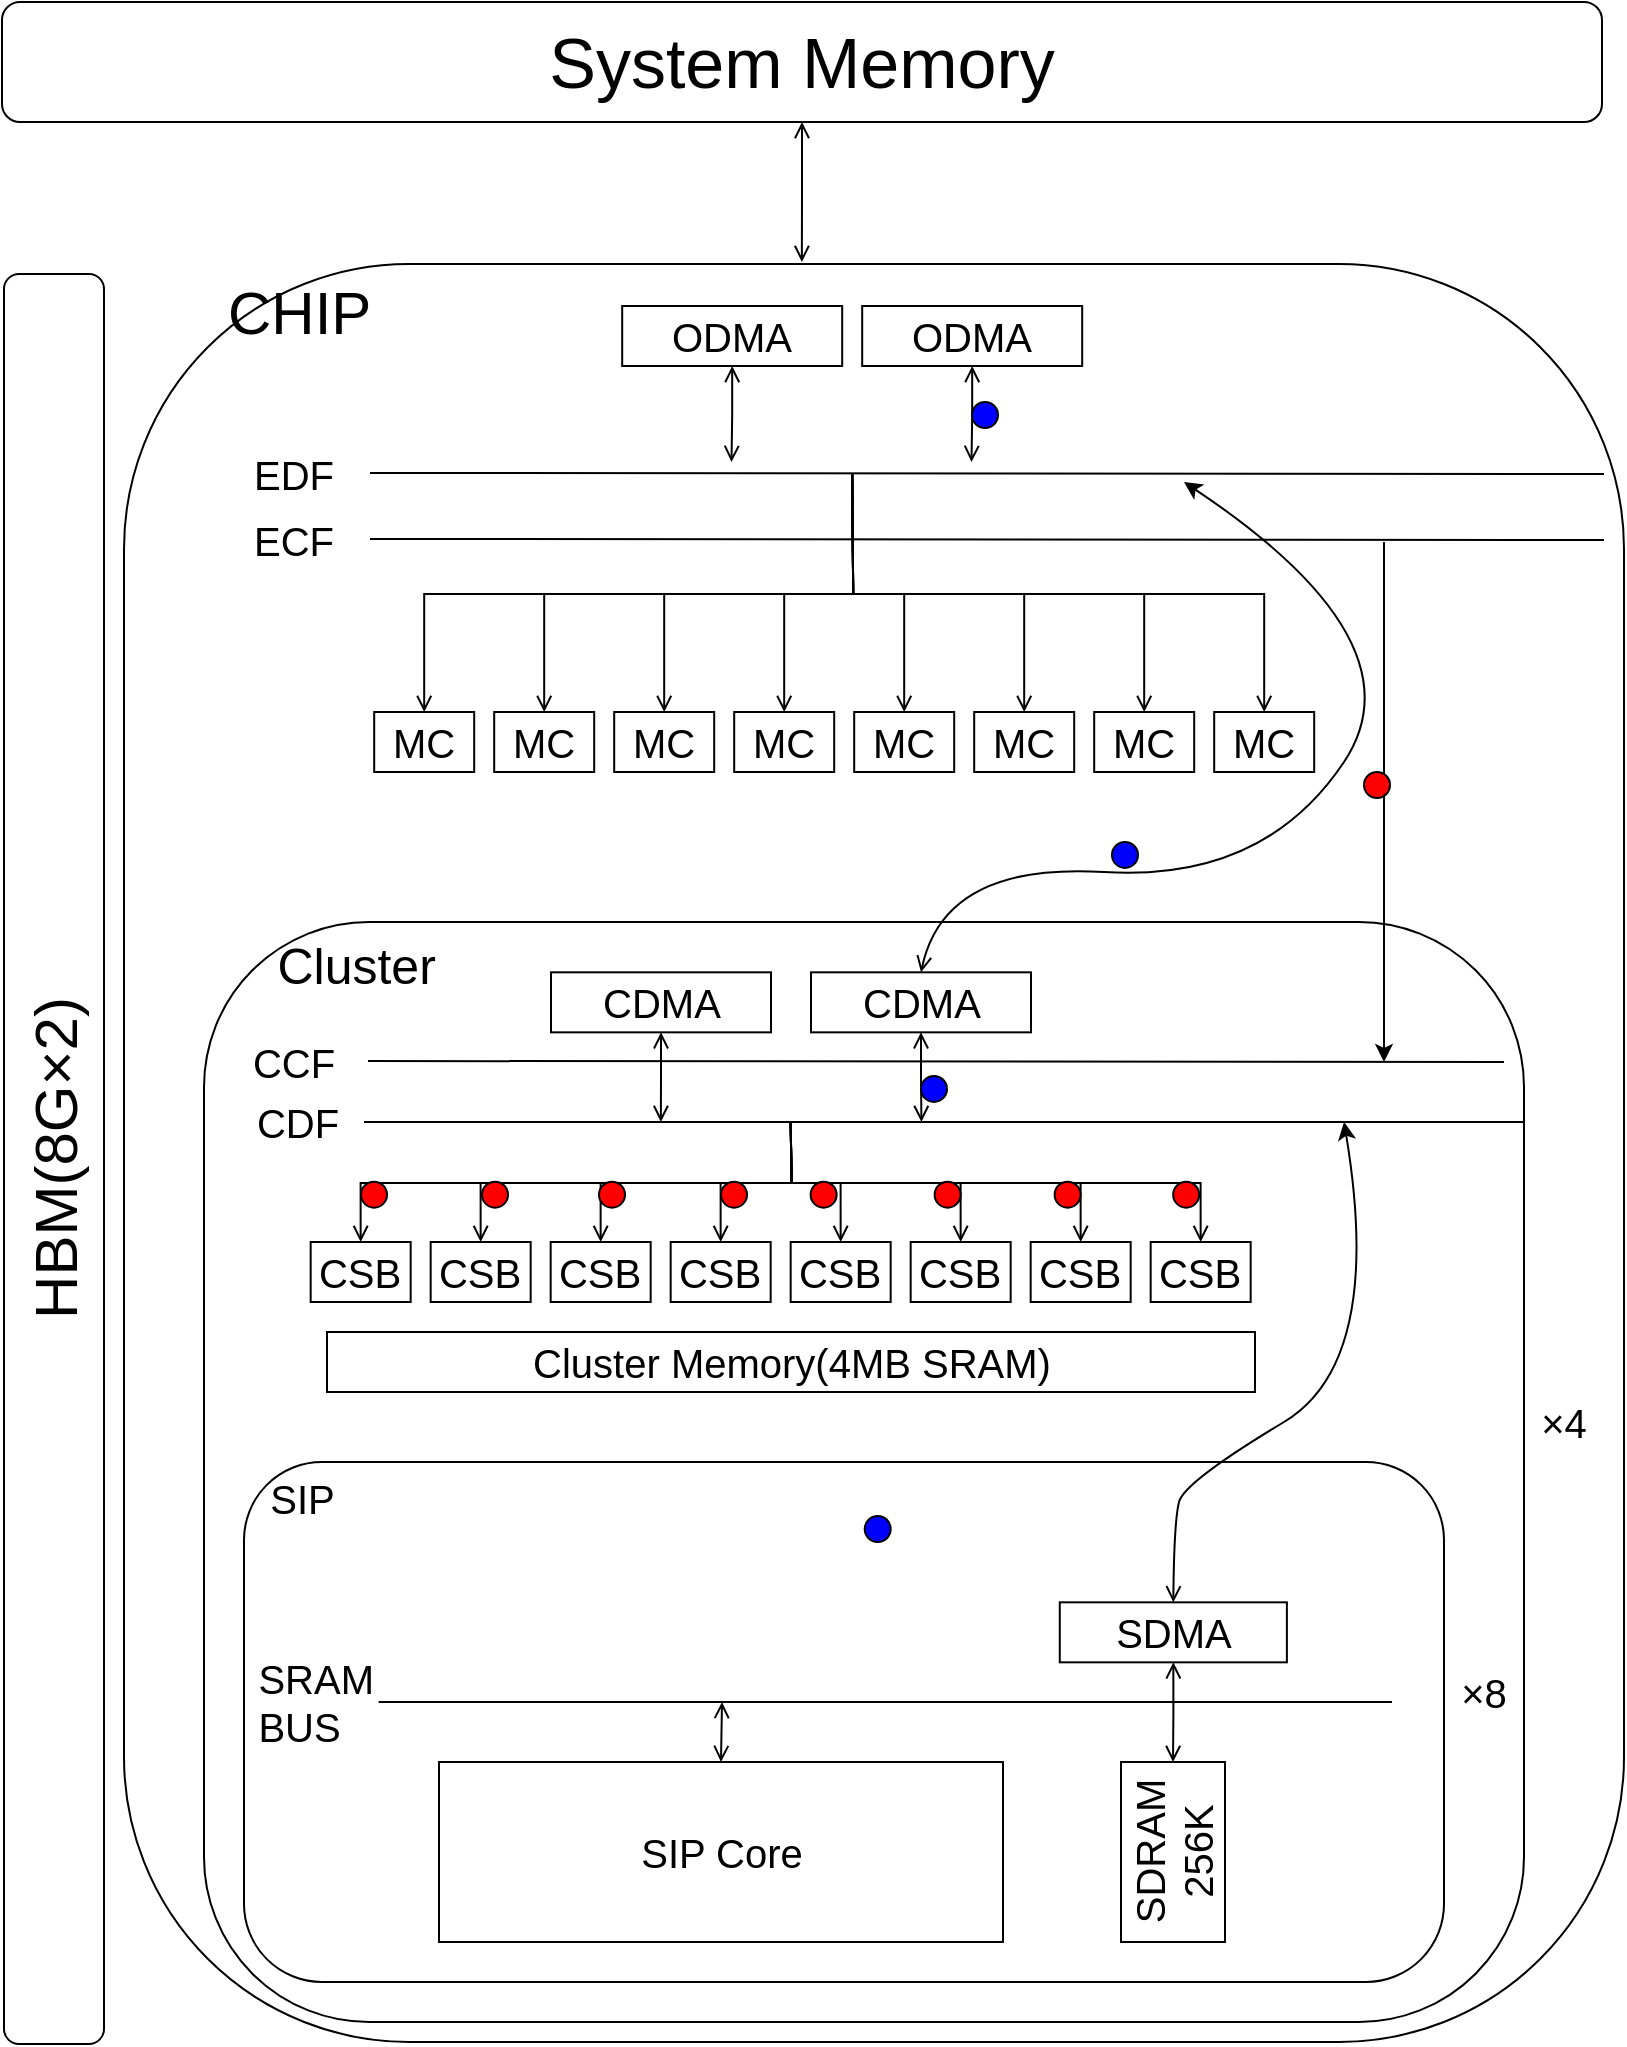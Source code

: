 <mxfile pages="1" version="11.1.5" type="github"><diagram name="Page-1" id="7e0a89b8-554c-2b80-1dc8-d5c74ca68de4"><mxGraphModel dx="1117" dy="824" grid="1" gridSize="10" guides="1" tooltips="1" connect="1" arrows="1" fold="1" page="1" pageScale="1" pageWidth="1100" pageHeight="850" background="#ffffff" math="0" shadow="0"><root><mxCell id="0"/><mxCell id="1" parent="0"/><mxCell id="fnxAtJlPScLC8XFcpCaT-400" value="&lt;font style=&quot;font-size: 30px&quot;&gt;&amp;nbsp; &amp;nbsp; &amp;nbsp; CHIP&lt;/font&gt;" style="rounded=1;whiteSpace=wrap;html=1;align=left;verticalAlign=top;fontSize=25;arcSize=19;" vertex="1" parent="1"><mxGeometry x="680" y="171" width="750" height="889" as="geometry"/></mxCell><mxCell id="fnxAtJlPScLC8XFcpCaT-1179" value="&lt;font style=&quot;font-size: 25px;&quot;&gt;&amp;nbsp; &amp;nbsp; &amp;nbsp;Cluster&lt;/font&gt;" style="rounded=1;whiteSpace=wrap;html=1;align=left;verticalAlign=top;fontSize=25;" vertex="1" parent="1"><mxGeometry x="720" y="500" width="660" height="550" as="geometry"/></mxCell><mxCell id="fnxAtJlPScLC8XFcpCaT-349" style="edgeStyle=orthogonalEdgeStyle;rounded=0;orthogonalLoop=1;jettySize=auto;html=1;exitX=0.5;exitY=0;exitDx=0;exitDy=0;startArrow=open;startFill=0;endArrow=none;endFill=0;strokeColor=#000000;fontSize=20;" edge="1" parent="1" source="fnxAtJlPScLC8XFcpCaT-285"><mxGeometry relative="1" as="geometry"><mxPoint x="1013.333" y="600" as="targetPoint"/></mxGeometry></mxCell><mxCell id="fnxAtJlPScLC8XFcpCaT-285" value="CSB" style="rounded=0;whiteSpace=wrap;html=1;align=center;fontSize=20;" vertex="1" parent="1"><mxGeometry x="773.333" y="660" width="50" height="30" as="geometry"/></mxCell><mxCell id="fnxAtJlPScLC8XFcpCaT-350" style="edgeStyle=orthogonalEdgeStyle;rounded=0;orthogonalLoop=1;jettySize=auto;html=1;exitX=0.5;exitY=0;exitDx=0;exitDy=0;startArrow=open;startFill=0;endArrow=none;endFill=0;strokeColor=#000000;fontSize=20;" edge="1" parent="1" source="fnxAtJlPScLC8XFcpCaT-290"><mxGeometry relative="1" as="geometry"><mxPoint x="1013.333" y="600" as="targetPoint"/></mxGeometry></mxCell><mxCell id="fnxAtJlPScLC8XFcpCaT-290" value="CSB" style="rounded=0;whiteSpace=wrap;html=1;align=center;fontSize=20;" vertex="1" parent="1"><mxGeometry x="833.333" y="660" width="50" height="30" as="geometry"/></mxCell><mxCell id="fnxAtJlPScLC8XFcpCaT-351" style="edgeStyle=orthogonalEdgeStyle;rounded=0;orthogonalLoop=1;jettySize=auto;html=1;exitX=0.5;exitY=0;exitDx=0;exitDy=0;startArrow=open;startFill=0;endArrow=none;endFill=0;strokeColor=#000000;fontSize=20;" edge="1" parent="1" source="fnxAtJlPScLC8XFcpCaT-291"><mxGeometry relative="1" as="geometry"><mxPoint x="1013.333" y="600" as="targetPoint"/></mxGeometry></mxCell><mxCell id="fnxAtJlPScLC8XFcpCaT-291" value="CSB" style="rounded=0;whiteSpace=wrap;html=1;align=center;fontSize=20;" vertex="1" parent="1"><mxGeometry x="893.333" y="660" width="50" height="30" as="geometry"/></mxCell><mxCell id="fnxAtJlPScLC8XFcpCaT-352" style="edgeStyle=orthogonalEdgeStyle;rounded=0;orthogonalLoop=1;jettySize=auto;html=1;exitX=0.5;exitY=0;exitDx=0;exitDy=0;startArrow=open;startFill=0;endArrow=none;endFill=0;strokeColor=#000000;fontSize=20;" edge="1" parent="1" source="fnxAtJlPScLC8XFcpCaT-292"><mxGeometry relative="1" as="geometry"><mxPoint x="1013.333" y="600" as="targetPoint"/></mxGeometry></mxCell><mxCell id="fnxAtJlPScLC8XFcpCaT-292" value="CSB" style="rounded=0;whiteSpace=wrap;html=1;align=center;fontSize=20;" vertex="1" parent="1"><mxGeometry x="953.333" y="660" width="50" height="30" as="geometry"/></mxCell><mxCell id="fnxAtJlPScLC8XFcpCaT-353" style="edgeStyle=orthogonalEdgeStyle;rounded=0;orthogonalLoop=1;jettySize=auto;html=1;exitX=0.5;exitY=0;exitDx=0;exitDy=0;startArrow=open;startFill=0;endArrow=none;endFill=0;strokeColor=#000000;fontSize=20;" edge="1" parent="1" source="fnxAtJlPScLC8XFcpCaT-294"><mxGeometry relative="1" as="geometry"><mxPoint x="1013.333" y="600" as="targetPoint"/></mxGeometry></mxCell><mxCell id="fnxAtJlPScLC8XFcpCaT-294" value="CSB" style="rounded=0;whiteSpace=wrap;html=1;align=center;fontSize=20;" vertex="1" parent="1"><mxGeometry x="1013.333" y="660" width="50" height="30" as="geometry"/></mxCell><mxCell id="fnxAtJlPScLC8XFcpCaT-354" style="edgeStyle=orthogonalEdgeStyle;rounded=0;orthogonalLoop=1;jettySize=auto;html=1;exitX=0.5;exitY=0;exitDx=0;exitDy=0;startArrow=open;startFill=0;endArrow=none;endFill=0;strokeColor=#000000;fontSize=20;" edge="1" parent="1" source="fnxAtJlPScLC8XFcpCaT-295"><mxGeometry relative="1" as="geometry"><mxPoint x="1013.333" y="600" as="targetPoint"/></mxGeometry></mxCell><mxCell id="fnxAtJlPScLC8XFcpCaT-295" value="CSB" style="rounded=0;whiteSpace=wrap;html=1;align=center;fontSize=20;" vertex="1" parent="1"><mxGeometry x="1073.333" y="660" width="50" height="30" as="geometry"/></mxCell><mxCell id="fnxAtJlPScLC8XFcpCaT-355" style="edgeStyle=orthogonalEdgeStyle;rounded=0;orthogonalLoop=1;jettySize=auto;html=1;exitX=0.5;exitY=0;exitDx=0;exitDy=0;startArrow=open;startFill=0;endArrow=none;endFill=0;strokeColor=#000000;fontSize=20;" edge="1" parent="1" source="fnxAtJlPScLC8XFcpCaT-296"><mxGeometry relative="1" as="geometry"><mxPoint x="1013.333" y="600" as="targetPoint"/></mxGeometry></mxCell><mxCell id="fnxAtJlPScLC8XFcpCaT-296" value="CSB" style="rounded=0;whiteSpace=wrap;html=1;align=center;fontSize=20;" vertex="1" parent="1"><mxGeometry x="1133.333" y="660" width="50" height="30" as="geometry"/></mxCell><mxCell id="fnxAtJlPScLC8XFcpCaT-356" style="edgeStyle=orthogonalEdgeStyle;rounded=0;orthogonalLoop=1;jettySize=auto;html=1;exitX=0.5;exitY=0;exitDx=0;exitDy=0;startArrow=open;startFill=0;endArrow=none;endFill=0;strokeColor=#000000;fontSize=20;" edge="1" parent="1" source="fnxAtJlPScLC8XFcpCaT-297"><mxGeometry relative="1" as="geometry"><mxPoint x="1013.333" y="600" as="targetPoint"/></mxGeometry></mxCell><mxCell id="fnxAtJlPScLC8XFcpCaT-297" value="CSB" style="rounded=0;whiteSpace=wrap;html=1;align=center;fontSize=20;" vertex="1" parent="1"><mxGeometry x="1193.333" y="660" width="50" height="30" as="geometry"/></mxCell><mxCell id="fnxAtJlPScLC8XFcpCaT-321" style="edgeStyle=orthogonalEdgeStyle;rounded=0;orthogonalLoop=1;jettySize=auto;html=1;exitX=0.5;exitY=0;exitDx=0;exitDy=0;startArrow=open;startFill=0;endArrow=none;endFill=0;strokeColor=#000000;fontSize=20;" edge="1" parent="1" source="fnxAtJlPScLC8XFcpCaT-298"><mxGeometry relative="1" as="geometry"><mxPoint x="1044.095" y="276" as="targetPoint"/></mxGeometry></mxCell><mxCell id="fnxAtJlPScLC8XFcpCaT-298" value="MC" style="rounded=0;whiteSpace=wrap;html=1;align=center;fontSize=20;" vertex="1" parent="1"><mxGeometry x="805.095" y="395" width="50" height="30" as="geometry"/></mxCell><mxCell id="fnxAtJlPScLC8XFcpCaT-325" style="edgeStyle=orthogonalEdgeStyle;rounded=0;orthogonalLoop=1;jettySize=auto;html=1;exitX=0.5;exitY=0;exitDx=0;exitDy=0;startArrow=open;startFill=0;endArrow=none;endFill=0;strokeColor=#000000;fontSize=20;" edge="1" parent="1" source="fnxAtJlPScLC8XFcpCaT-299"><mxGeometry relative="1" as="geometry"><mxPoint x="1044.095" y="276" as="targetPoint"/></mxGeometry></mxCell><mxCell id="fnxAtJlPScLC8XFcpCaT-299" value="MC" style="rounded=0;whiteSpace=wrap;html=1;align=center;fontSize=20;" vertex="1" parent="1"><mxGeometry x="865.095" y="395" width="50" height="30" as="geometry"/></mxCell><mxCell id="fnxAtJlPScLC8XFcpCaT-326" style="edgeStyle=orthogonalEdgeStyle;rounded=0;orthogonalLoop=1;jettySize=auto;html=1;exitX=0.5;exitY=0;exitDx=0;exitDy=0;startArrow=open;startFill=0;endArrow=none;endFill=0;strokeColor=#000000;fontSize=20;" edge="1" parent="1" source="fnxAtJlPScLC8XFcpCaT-300"><mxGeometry relative="1" as="geometry"><mxPoint x="1044.095" y="276" as="targetPoint"/></mxGeometry></mxCell><mxCell id="fnxAtJlPScLC8XFcpCaT-300" value="MC" style="rounded=0;whiteSpace=wrap;html=1;align=center;fontSize=20;" vertex="1" parent="1"><mxGeometry x="925.095" y="395" width="50" height="30" as="geometry"/></mxCell><mxCell id="fnxAtJlPScLC8XFcpCaT-327" style="edgeStyle=orthogonalEdgeStyle;rounded=0;orthogonalLoop=1;jettySize=auto;html=1;exitX=0.5;exitY=0;exitDx=0;exitDy=0;startArrow=open;startFill=0;endArrow=none;endFill=0;strokeColor=#000000;fontSize=20;" edge="1" parent="1" source="fnxAtJlPScLC8XFcpCaT-301"><mxGeometry relative="1" as="geometry"><mxPoint x="1044.095" y="276" as="targetPoint"/></mxGeometry></mxCell><mxCell id="fnxAtJlPScLC8XFcpCaT-301" value="MC" style="rounded=0;whiteSpace=wrap;html=1;align=center;fontSize=20;" vertex="1" parent="1"><mxGeometry x="985.095" y="395" width="50" height="30" as="geometry"/></mxCell><mxCell id="fnxAtJlPScLC8XFcpCaT-328" style="edgeStyle=orthogonalEdgeStyle;rounded=0;orthogonalLoop=1;jettySize=auto;html=1;exitX=0.5;exitY=0;exitDx=0;exitDy=0;startArrow=open;startFill=0;endArrow=none;endFill=0;strokeColor=#000000;fontSize=20;" edge="1" parent="1" source="fnxAtJlPScLC8XFcpCaT-302"><mxGeometry relative="1" as="geometry"><mxPoint x="1044.095" y="276" as="targetPoint"/></mxGeometry></mxCell><mxCell id="fnxAtJlPScLC8XFcpCaT-302" value="MC" style="rounded=0;whiteSpace=wrap;html=1;align=center;fontSize=20;" vertex="1" parent="1"><mxGeometry x="1045.095" y="395" width="50" height="30" as="geometry"/></mxCell><mxCell id="fnxAtJlPScLC8XFcpCaT-329" style="edgeStyle=orthogonalEdgeStyle;rounded=0;orthogonalLoop=1;jettySize=auto;html=1;exitX=0.5;exitY=0;exitDx=0;exitDy=0;startArrow=open;startFill=0;endArrow=none;endFill=0;strokeColor=#000000;fontSize=20;" edge="1" parent="1" source="fnxAtJlPScLC8XFcpCaT-303"><mxGeometry relative="1" as="geometry"><mxPoint x="1044.095" y="276" as="targetPoint"/></mxGeometry></mxCell><mxCell id="fnxAtJlPScLC8XFcpCaT-303" value="MC" style="rounded=0;whiteSpace=wrap;html=1;align=center;fontSize=20;" vertex="1" parent="1"><mxGeometry x="1105.095" y="395" width="50" height="30" as="geometry"/></mxCell><mxCell id="fnxAtJlPScLC8XFcpCaT-330" style="edgeStyle=orthogonalEdgeStyle;rounded=0;orthogonalLoop=1;jettySize=auto;html=1;exitX=0.5;exitY=0;exitDx=0;exitDy=0;startArrow=open;startFill=0;endArrow=none;endFill=0;strokeColor=#000000;fontSize=20;" edge="1" parent="1" source="fnxAtJlPScLC8XFcpCaT-304"><mxGeometry relative="1" as="geometry"><mxPoint x="1044.095" y="276" as="targetPoint"/></mxGeometry></mxCell><mxCell id="fnxAtJlPScLC8XFcpCaT-304" value="MC" style="rounded=0;whiteSpace=wrap;html=1;align=center;fontSize=20;" vertex="1" parent="1"><mxGeometry x="1165.095" y="395" width="50" height="30" as="geometry"/></mxCell><mxCell id="fnxAtJlPScLC8XFcpCaT-322" style="edgeStyle=orthogonalEdgeStyle;rounded=0;orthogonalLoop=1;jettySize=auto;html=1;exitX=0.5;exitY=0;exitDx=0;exitDy=0;startArrow=open;startFill=0;endArrow=none;endFill=0;strokeColor=#000000;fontSize=20;" edge="1" parent="1" source="fnxAtJlPScLC8XFcpCaT-305"><mxGeometry relative="1" as="geometry"><mxPoint x="1044.095" y="276" as="targetPoint"/></mxGeometry></mxCell><mxCell id="fnxAtJlPScLC8XFcpCaT-305" value="MC" style="rounded=0;whiteSpace=wrap;html=1;align=center;fontSize=20;" vertex="1" parent="1"><mxGeometry x="1225.095" y="395" width="50" height="30" as="geometry"/></mxCell><mxCell id="fnxAtJlPScLC8XFcpCaT-307" value="" style="endArrow=none;html=1;strokeColor=#000000;fontSize=20;" edge="1" parent="1"><mxGeometry width="50" height="50" relative="1" as="geometry"><mxPoint x="803" y="275.5" as="sourcePoint"/><mxPoint x="1420" y="276" as="targetPoint"/><Array as="points"/></mxGeometry></mxCell><mxCell id="fnxAtJlPScLC8XFcpCaT-324" value="EDF" style="text;html=1;strokeColor=none;fillColor=none;align=center;verticalAlign=middle;whiteSpace=wrap;rounded=0;fontSize=20;" vertex="1" parent="1"><mxGeometry x="745.095" y="266" width="40" height="20" as="geometry"/></mxCell><mxCell id="fnxAtJlPScLC8XFcpCaT-1190" style="edgeStyle=orthogonalEdgeStyle;rounded=0;orthogonalLoop=1;jettySize=auto;html=1;exitX=0.5;exitY=1;exitDx=0;exitDy=0;startArrow=open;startFill=0;endArrow=open;endFill=0;strokeColor=#000000;fontSize=20;" edge="1" parent="1" source="fnxAtJlPScLC8XFcpCaT-332"><mxGeometry relative="1" as="geometry"><mxPoint x="983.759" y="270" as="targetPoint"/></mxGeometry></mxCell><mxCell id="fnxAtJlPScLC8XFcpCaT-332" value="&lt;font style=&quot;font-size: 20px&quot;&gt;ODMA&lt;/font&gt;" style="rounded=0;whiteSpace=wrap;html=1;align=center;fontSize=20;" vertex="1" parent="1"><mxGeometry x="929.095" y="192" width="110" height="30" as="geometry"/></mxCell><mxCell id="fnxAtJlPScLC8XFcpCaT-1192" style="edgeStyle=orthogonalEdgeStyle;rounded=0;orthogonalLoop=1;jettySize=auto;html=1;exitX=0.5;exitY=1;exitDx=0;exitDy=0;startArrow=open;startFill=0;endArrow=open;endFill=0;strokeColor=#000000;fontSize=20;" edge="1" parent="1" source="fnxAtJlPScLC8XFcpCaT-336"><mxGeometry relative="1" as="geometry"><mxPoint x="1103.759" y="270" as="targetPoint"/></mxGeometry></mxCell><mxCell id="fnxAtJlPScLC8XFcpCaT-336" value="&lt;font style=&quot;font-size: 20px&quot;&gt;ODMA&lt;/font&gt;" style="rounded=0;whiteSpace=wrap;html=1;align=center;fontSize=20;" vertex="1" parent="1"><mxGeometry x="1049.095" y="192" width="110" height="30" as="geometry"/></mxCell><mxCell id="fnxAtJlPScLC8XFcpCaT-337" value="" style="endArrow=none;html=1;strokeColor=#000000;fontSize=20;" edge="1" parent="1"><mxGeometry width="50" height="50" relative="1" as="geometry"><mxPoint x="800" y="600" as="sourcePoint"/><mxPoint x="1380" y="600" as="targetPoint"/><Array as="points"/></mxGeometry></mxCell><mxCell id="fnxAtJlPScLC8XFcpCaT-338" value="CDF" style="text;html=1;strokeColor=none;fillColor=none;align=center;verticalAlign=middle;whiteSpace=wrap;rounded=0;fontSize=20;" vertex="1" parent="1"><mxGeometry x="746.833" y="590" width="40" height="20" as="geometry"/></mxCell><mxCell id="fnxAtJlPScLC8XFcpCaT-1232" style="edgeStyle=orthogonalEdgeStyle;rounded=0;orthogonalLoop=1;jettySize=auto;html=1;exitX=0.5;exitY=1;exitDx=0;exitDy=0;startArrow=open;startFill=0;endArrow=open;endFill=0;strokeColor=#000000;fontSize=20;" edge="1" parent="1" source="fnxAtJlPScLC8XFcpCaT-339"><mxGeometry relative="1" as="geometry"><mxPoint x="948.429" y="600" as="targetPoint"/></mxGeometry></mxCell><mxCell id="fnxAtJlPScLC8XFcpCaT-339" value="CDMA" style="rounded=0;whiteSpace=wrap;html=1;align=center;fontSize=20;" vertex="1" parent="1"><mxGeometry x="893.5" y="525.167" width="110" height="30" as="geometry"/></mxCell><mxCell id="fnxAtJlPScLC8XFcpCaT-1233" style="edgeStyle=orthogonalEdgeStyle;rounded=0;orthogonalLoop=1;jettySize=auto;html=1;exitX=0.5;exitY=1;exitDx=0;exitDy=0;startArrow=open;startFill=0;endArrow=open;endFill=0;strokeColor=#000000;fontSize=20;" edge="1" parent="1" source="fnxAtJlPScLC8XFcpCaT-340"><mxGeometry relative="1" as="geometry"><mxPoint x="1078.714" y="600" as="targetPoint"/></mxGeometry></mxCell><mxCell id="fnxAtJlPScLC8XFcpCaT-340" value="CDMA" style="rounded=0;whiteSpace=wrap;html=1;align=center;fontSize=20;" vertex="1" parent="1"><mxGeometry x="1023.5" y="525.167" width="110" height="30" as="geometry"/></mxCell><mxCell id="fnxAtJlPScLC8XFcpCaT-402" value="Cluster Memory(4MB SRAM)" style="rounded=0;whiteSpace=wrap;html=1;align=center;fontSize=20;" vertex="1" parent="1"><mxGeometry x="781.5" y="705" width="464" height="30" as="geometry"/></mxCell><mxCell id="fnxAtJlPScLC8XFcpCaT-1181" value="&lt;font style=&quot;font-size: 30px&quot;&gt;HBM(8G×2)&lt;/font&gt;" style="rounded=1;whiteSpace=wrap;html=1;align=center;direction=east;flipV=0;horizontal=0;fontSize=25;" vertex="1" parent="1"><mxGeometry x="620" y="176" width="50" height="885" as="geometry"/></mxCell><mxCell id="fnxAtJlPScLC8XFcpCaT-404" value="&lt;font style=&quot;font-size: 20px;&quot;&gt;&amp;nbsp; SIP&lt;/font&gt;" style="rounded=1;whiteSpace=wrap;html=1;align=left;verticalAlign=top;fontSize=20;" vertex="1" parent="1"><mxGeometry x="740" y="770" width="600" height="260" as="geometry"/></mxCell><mxCell id="fnxAtJlPScLC8XFcpCaT-1243" style="edgeStyle=orthogonalEdgeStyle;rounded=0;orthogonalLoop=1;jettySize=auto;html=1;exitX=0.5;exitY=1;exitDx=0;exitDy=0;entryX=0.5;entryY=0;entryDx=0;entryDy=0;startArrow=open;startFill=0;endArrow=open;endFill=0;strokeColor=#000000;fontSize=20;" edge="1" parent="1" source="fnxAtJlPScLC8XFcpCaT-361" target="fnxAtJlPScLC8XFcpCaT-369"><mxGeometry relative="1" as="geometry"/></mxCell><mxCell id="fnxAtJlPScLC8XFcpCaT-361" value="SDMA" style="rounded=0;whiteSpace=wrap;html=1;align=center;fontSize=20;" vertex="1" parent="1"><mxGeometry x="1147.888" y="840.167" width="113.557" height="30" as="geometry"/></mxCell><mxCell id="fnxAtJlPScLC8XFcpCaT-369" value="SDRAM&lt;br&gt;256K" style="rounded=0;whiteSpace=wrap;html=1;align=center;fontSize=20;horizontal=0;" vertex="1" parent="1"><mxGeometry x="1178.5" y="920" width="52" height="90" as="geometry"/></mxCell><mxCell id="fnxAtJlPScLC8XFcpCaT-378" value="" style="endArrow=none;html=1;strokeColor=#000000;fontSize=20;" edge="1" parent="1"><mxGeometry width="50" height="50" relative="1" as="geometry"><mxPoint x="807.293" y="890" as="sourcePoint"/><mxPoint x="1313.999" y="890" as="targetPoint"/><Array as="points"/></mxGeometry></mxCell><mxCell id="fnxAtJlPScLC8XFcpCaT-381" value="&lt;div style=&quot;text-align: justify&quot;&gt;&lt;span&gt;SRAM&lt;/span&gt;&lt;/div&gt;&lt;div style=&quot;text-align: justify&quot;&gt;&lt;span&gt;BUS&lt;/span&gt;&lt;/div&gt;" style="text;html=1;strokeColor=none;fillColor=none;align=right;verticalAlign=middle;whiteSpace=wrap;rounded=0;fontSize=20;" vertex="1" parent="1"><mxGeometry x="766" y="880" width="41.293" height="20" as="geometry"/></mxCell><mxCell id="fnxAtJlPScLC8XFcpCaT-1183" value="×8" style="text;html=1;strokeColor=none;fillColor=none;align=center;verticalAlign=middle;whiteSpace=wrap;rounded=0;fontSize=20;" vertex="1" parent="1"><mxGeometry x="1340" y="875" width="40" height="20" as="geometry"/></mxCell><mxCell id="fnxAtJlPScLC8XFcpCaT-1184" value="×4" style="text;html=1;strokeColor=none;fillColor=none;align=center;verticalAlign=middle;whiteSpace=wrap;rounded=0;fontSize=20;" vertex="1" parent="1"><mxGeometry x="1380" y="740" width="40" height="20" as="geometry"/></mxCell><mxCell id="fnxAtJlPScLC8XFcpCaT-1193" style="edgeStyle=orthogonalEdgeStyle;rounded=0;orthogonalLoop=1;jettySize=auto;html=1;exitX=0.5;exitY=1;exitDx=0;exitDy=0;startArrow=open;startFill=0;endArrow=open;endFill=0;strokeColor=#000000;fontSize=20;" edge="1" parent="1" source="fnxAtJlPScLC8XFcpCaT-1185"><mxGeometry relative="1" as="geometry"><mxPoint x="1018.931" y="170" as="targetPoint"/></mxGeometry></mxCell><mxCell id="fnxAtJlPScLC8XFcpCaT-1185" value="&lt;font style=&quot;font-size: 35px&quot;&gt;System Memory&lt;/font&gt;" style="rounded=1;whiteSpace=wrap;html=1;fontSize=20;align=center;" vertex="1" parent="1"><mxGeometry x="619" y="40" width="800" height="60" as="geometry"/></mxCell><mxCell id="fnxAtJlPScLC8XFcpCaT-1202" value="" style="ellipse;whiteSpace=wrap;html=1;aspect=fixed;fontSize=20;align=center;fillColor=#FF0000;" vertex="1" parent="1"><mxGeometry x="798.5" y="629.849" width="13" height="13" as="geometry"/></mxCell><mxCell id="fnxAtJlPScLC8XFcpCaT-1203" value="" style="ellipse;whiteSpace=wrap;html=1;aspect=fixed;fontSize=20;align=center;fillColor=#FF0000;" vertex="1" parent="1"><mxGeometry x="859" y="629.849" width="13" height="13" as="geometry"/></mxCell><mxCell id="fnxAtJlPScLC8XFcpCaT-1204" value="" style="ellipse;whiteSpace=wrap;html=1;aspect=fixed;fontSize=20;align=center;fillColor=#FF0000;" vertex="1" parent="1"><mxGeometry x="917.5" y="629.849" width="13" height="13" as="geometry"/></mxCell><mxCell id="fnxAtJlPScLC8XFcpCaT-1205" value="" style="ellipse;whiteSpace=wrap;html=1;aspect=fixed;fontSize=20;align=center;fillColor=#FF0000;" vertex="1" parent="1"><mxGeometry x="978.5" y="629.849" width="13" height="13" as="geometry"/></mxCell><mxCell id="fnxAtJlPScLC8XFcpCaT-1206" value="" style="ellipse;whiteSpace=wrap;html=1;aspect=fixed;fontSize=20;align=center;fillColor=#FF0000;" vertex="1" parent="1"><mxGeometry x="1023.317" y="629.849" width="13" height="13" as="geometry"/></mxCell><mxCell id="fnxAtJlPScLC8XFcpCaT-1207" value="" style="ellipse;whiteSpace=wrap;html=1;aspect=fixed;fontSize=20;align=center;fillColor=#FF0000;" vertex="1" parent="1"><mxGeometry x="1085.317" y="629.849" width="13" height="13" as="geometry"/></mxCell><mxCell id="fnxAtJlPScLC8XFcpCaT-1211" value="" style="ellipse;whiteSpace=wrap;html=1;aspect=fixed;fontSize=20;align=center;fillColor=#FF0000;" vertex="1" parent="1"><mxGeometry x="1145.317" y="629.849" width="13" height="13" as="geometry"/></mxCell><mxCell id="fnxAtJlPScLC8XFcpCaT-1212" value="" style="ellipse;whiteSpace=wrap;html=1;aspect=fixed;fontSize=20;align=center;fillColor=#FF0000;" vertex="1" parent="1"><mxGeometry x="1204.587" y="629.849" width="13" height="13" as="geometry"/></mxCell><mxCell id="fnxAtJlPScLC8XFcpCaT-1217" value="" style="endArrow=none;html=1;strokeColor=#000000;fontSize=20;" edge="1" parent="1"><mxGeometry width="50" height="50" relative="1" as="geometry"><mxPoint x="803" y="308.5" as="sourcePoint"/><mxPoint x="1420" y="309" as="targetPoint"/><Array as="points"/></mxGeometry></mxCell><mxCell id="fnxAtJlPScLC8XFcpCaT-1218" value="ECF" style="text;html=1;strokeColor=none;fillColor=none;align=center;verticalAlign=middle;whiteSpace=wrap;rounded=0;fontSize=20;" vertex="1" parent="1"><mxGeometry x="745.095" y="299" width="40" height="20" as="geometry"/></mxCell><mxCell id="fnxAtJlPScLC8XFcpCaT-1219" value="" style="endArrow=classic;html=1;strokeColor=#000000;fontSize=20;" edge="1" parent="1"><mxGeometry width="50" height="50" relative="1" as="geometry"><mxPoint x="1310" y="310" as="sourcePoint"/><mxPoint x="1310" y="570" as="targetPoint"/></mxGeometry></mxCell><mxCell id="fnxAtJlPScLC8XFcpCaT-1222" value="" style="ellipse;whiteSpace=wrap;html=1;aspect=fixed;fontSize=20;align=center;fillColor=#FF0000;" vertex="1" parent="1"><mxGeometry x="1300" y="425" width="13" height="13" as="geometry"/></mxCell><mxCell id="fnxAtJlPScLC8XFcpCaT-1223" value="CCF" style="text;html=1;strokeColor=none;fillColor=none;align=center;verticalAlign=middle;whiteSpace=wrap;rounded=0;fontSize=20;" vertex="1" parent="1"><mxGeometry x="745.333" y="560" width="40" height="20" as="geometry"/></mxCell><mxCell id="fnxAtJlPScLC8XFcpCaT-1224" value="" style="endArrow=none;html=1;strokeColor=#000000;fontSize=20;" edge="1" parent="1"><mxGeometry width="50" height="50" relative="1" as="geometry"><mxPoint x="802" y="569.5" as="sourcePoint"/><mxPoint x="1370" y="570" as="targetPoint"/><Array as="points"/></mxGeometry></mxCell><mxCell id="fnxAtJlPScLC8XFcpCaT-1231" value="" style="ellipse;whiteSpace=wrap;html=1;aspect=fixed;fontSize=20;align=center;fillColor=#0000FF;" vertex="1" parent="1"><mxGeometry x="1104" y="240" width="13" height="13" as="geometry"/></mxCell><mxCell id="fnxAtJlPScLC8XFcpCaT-1234" value="" style="curved=1;endArrow=classic;html=1;strokeColor=#000000;fontSize=20;exitX=0.5;exitY=0;exitDx=0;exitDy=0;startArrow=open;startFill=0;" edge="1" parent="1" source="fnxAtJlPScLC8XFcpCaT-340"><mxGeometry width="50" height="50" relative="1" as="geometry"><mxPoint x="940" y="530" as="sourcePoint"/><mxPoint x="1210" y="280" as="targetPoint"/><Array as="points"><mxPoint x="1090" y="470"/><mxPoint x="1250" y="480"/><mxPoint x="1330" y="360"/></Array></mxGeometry></mxCell><mxCell id="fnxAtJlPScLC8XFcpCaT-1235" value="" style="ellipse;whiteSpace=wrap;html=1;aspect=fixed;fontSize=20;align=center;fillColor=#0000FF;" vertex="1" parent="1"><mxGeometry x="1174" y="459.944" width="13" height="13" as="geometry"/></mxCell><mxCell id="fnxAtJlPScLC8XFcpCaT-1236" value="" style="ellipse;whiteSpace=wrap;html=1;aspect=fixed;fontSize=20;align=center;fillColor=#0000FF;" vertex="1" parent="1"><mxGeometry x="1078.5" y="576.944" width="13" height="13" as="geometry"/></mxCell><mxCell id="fnxAtJlPScLC8XFcpCaT-1237" value="" style="curved=1;endArrow=classic;html=1;strokeColor=#000000;fontSize=20;startArrow=open;startFill=0;exitX=0.5;exitY=0;exitDx=0;exitDy=0;" edge="1" parent="1" source="fnxAtJlPScLC8XFcpCaT-361"><mxGeometry width="50" height="50" relative="1" as="geometry"><mxPoint x="1110" y="810" as="sourcePoint"/><mxPoint x="1290" y="600" as="targetPoint"/><Array as="points"><mxPoint x="1205" y="800"/><mxPoint x="1210" y="780"/><mxPoint x="1310" y="720"/></Array></mxGeometry></mxCell><mxCell id="fnxAtJlPScLC8XFcpCaT-1241" value="" style="ellipse;whiteSpace=wrap;html=1;aspect=fixed;fontSize=20;align=center;fillColor=#0000FF;" vertex="1" parent="1"><mxGeometry x="1050.357" y="797" width="13" height="13" as="geometry"/></mxCell><mxCell id="fnxAtJlPScLC8XFcpCaT-1246" style="edgeStyle=orthogonalEdgeStyle;rounded=0;orthogonalLoop=1;jettySize=auto;html=1;exitX=0.5;exitY=0;exitDx=0;exitDy=0;startArrow=open;startFill=0;endArrow=open;endFill=0;strokeColor=#000000;fontSize=20;" edge="1" parent="1" source="fnxAtJlPScLC8XFcpCaT-1245"><mxGeometry relative="1" as="geometry"><mxPoint x="979" y="890" as="targetPoint"/></mxGeometry></mxCell><mxCell id="fnxAtJlPScLC8XFcpCaT-1245" value="SIP Core" style="rounded=0;whiteSpace=wrap;html=1;align=center;fontSize=20;horizontal=1;" vertex="1" parent="1"><mxGeometry x="837.5" y="920" width="282" height="90" as="geometry"/></mxCell></root></mxGraphModel></diagram></mxfile>